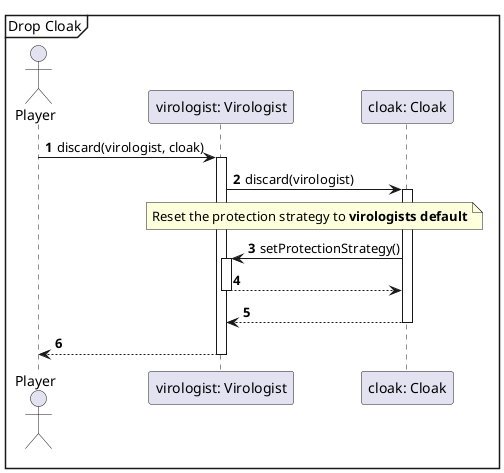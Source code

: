 @startuml
'https://plantuml.com/sequence-diagram

autonumber

Mainframe Drop Cloak

actor Player
Player->"virologist: Virologist"++:discard(virologist, cloak)
"virologist: Virologist"->"cloak: Cloak"++:discard(virologist)


note over "virologist: Virologist", "cloak: Cloak"
Reset the protection strategy to **virologists default**
end note

"cloak: Cloak" -> "virologist: Virologist"++: setProtectionStrategy()
"virologist: Virologist" --> "cloak: Cloak"--
"cloak: Cloak"-->"virologist: Virologist"--
"virologist: Virologist"-->Player--
@enduml
